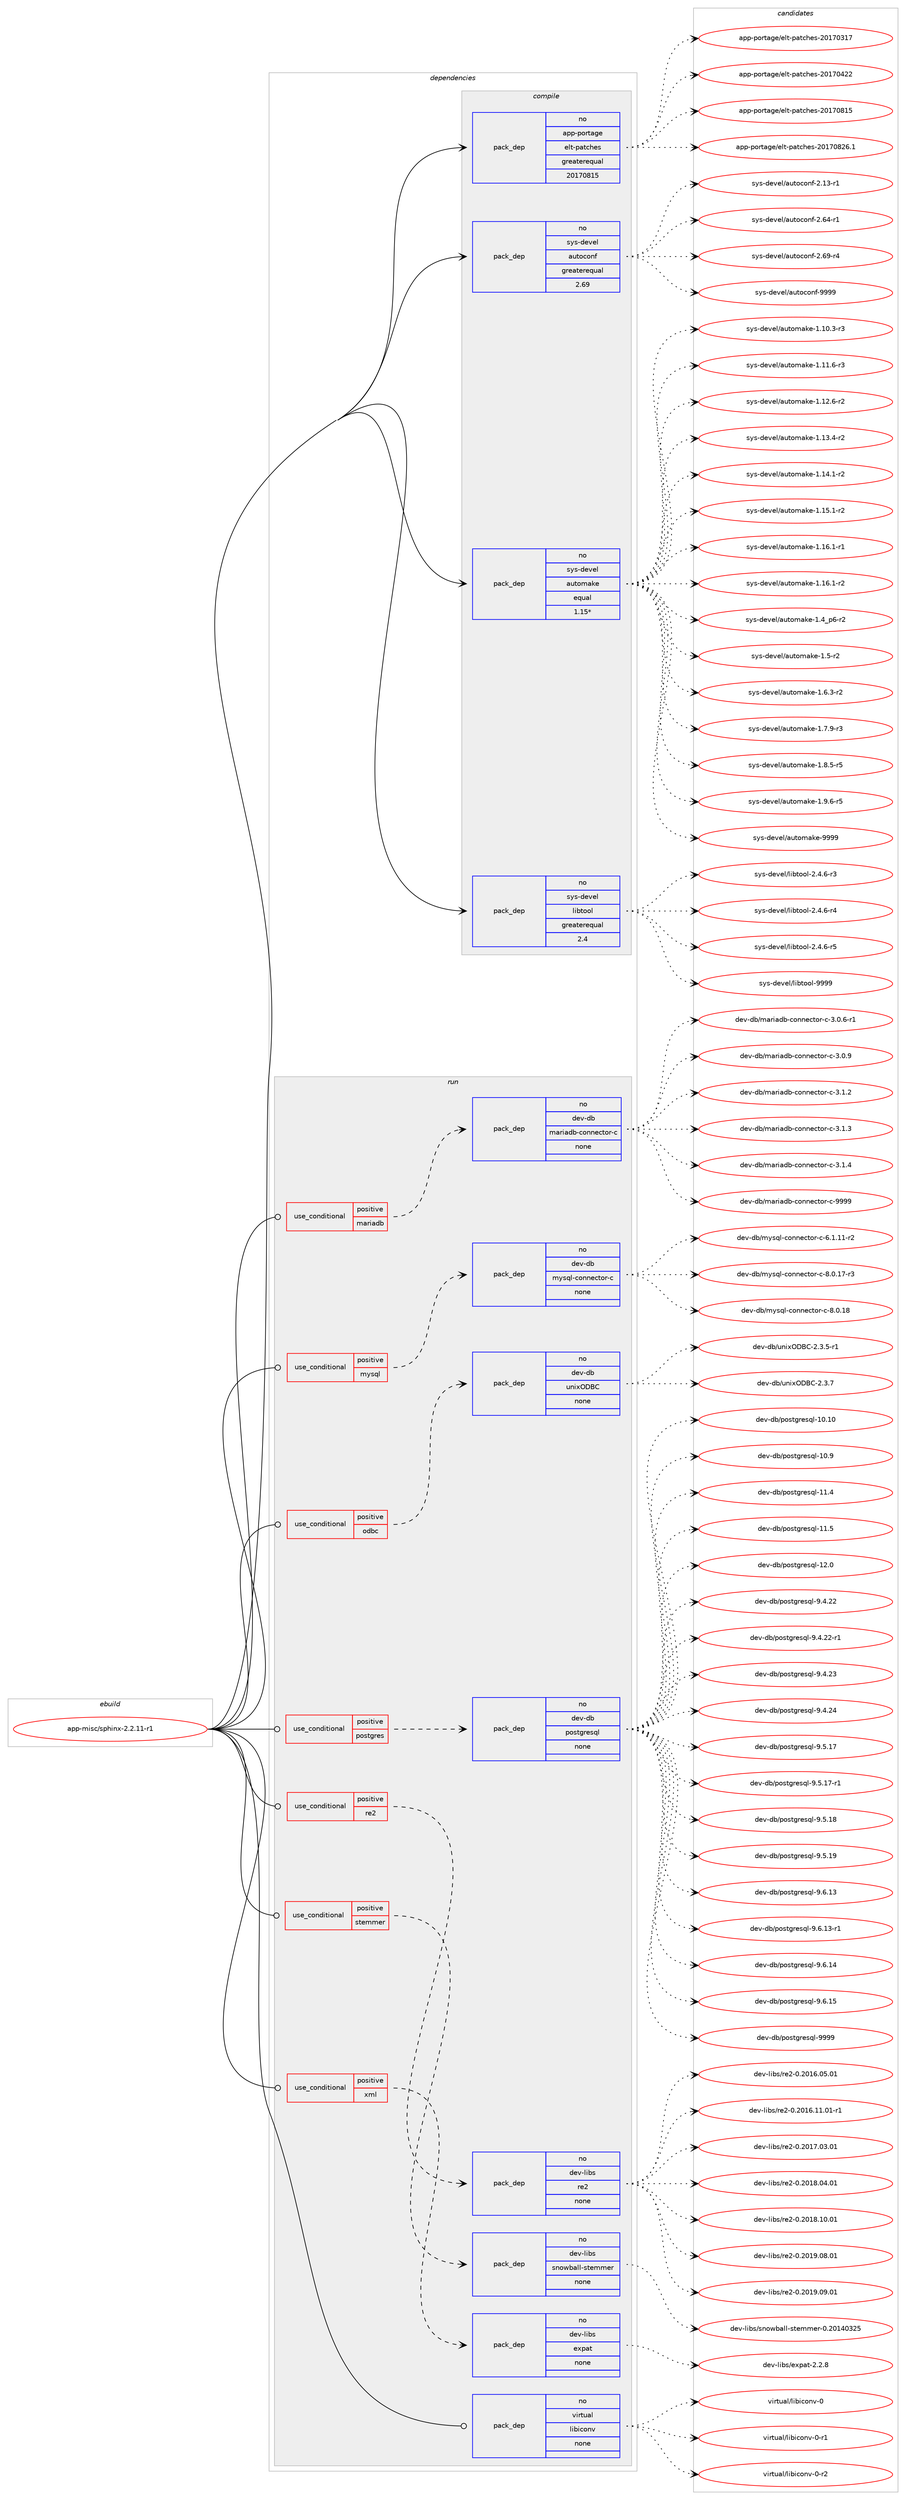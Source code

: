 digraph prolog {

# *************
# Graph options
# *************

newrank=true;
concentrate=true;
compound=true;
graph [rankdir=LR,fontname=Helvetica,fontsize=10,ranksep=1.5];#, ranksep=2.5, nodesep=0.2];
edge  [arrowhead=vee];
node  [fontname=Helvetica,fontsize=10];

# **********
# The ebuild
# **********

subgraph cluster_leftcol {
color=gray;
rank=same;
label=<<i>ebuild</i>>;
id [label="app-misc/sphinx-2.2.11-r1", color=red, width=4, href="../app-misc/sphinx-2.2.11-r1.svg"];
}

# ****************
# The dependencies
# ****************

subgraph cluster_midcol {
color=gray;
label=<<i>dependencies</i>>;
subgraph cluster_compile {
fillcolor="#eeeeee";
style=filled;
label=<<i>compile</i>>;
subgraph pack371834 {
dependency500374 [label=<<TABLE BORDER="0" CELLBORDER="1" CELLSPACING="0" CELLPADDING="4" WIDTH="220"><TR><TD ROWSPAN="6" CELLPADDING="30">pack_dep</TD></TR><TR><TD WIDTH="110">no</TD></TR><TR><TD>app-portage</TD></TR><TR><TD>elt-patches</TD></TR><TR><TD>greaterequal</TD></TR><TR><TD>20170815</TD></TR></TABLE>>, shape=none, color=blue];
}
id:e -> dependency500374:w [weight=20,style="solid",arrowhead="vee"];
subgraph pack371835 {
dependency500375 [label=<<TABLE BORDER="0" CELLBORDER="1" CELLSPACING="0" CELLPADDING="4" WIDTH="220"><TR><TD ROWSPAN="6" CELLPADDING="30">pack_dep</TD></TR><TR><TD WIDTH="110">no</TD></TR><TR><TD>sys-devel</TD></TR><TR><TD>autoconf</TD></TR><TR><TD>greaterequal</TD></TR><TR><TD>2.69</TD></TR></TABLE>>, shape=none, color=blue];
}
id:e -> dependency500375:w [weight=20,style="solid",arrowhead="vee"];
subgraph pack371836 {
dependency500376 [label=<<TABLE BORDER="0" CELLBORDER="1" CELLSPACING="0" CELLPADDING="4" WIDTH="220"><TR><TD ROWSPAN="6" CELLPADDING="30">pack_dep</TD></TR><TR><TD WIDTH="110">no</TD></TR><TR><TD>sys-devel</TD></TR><TR><TD>automake</TD></TR><TR><TD>equal</TD></TR><TR><TD>1.15*</TD></TR></TABLE>>, shape=none, color=blue];
}
id:e -> dependency500376:w [weight=20,style="solid",arrowhead="vee"];
subgraph pack371837 {
dependency500377 [label=<<TABLE BORDER="0" CELLBORDER="1" CELLSPACING="0" CELLPADDING="4" WIDTH="220"><TR><TD ROWSPAN="6" CELLPADDING="30">pack_dep</TD></TR><TR><TD WIDTH="110">no</TD></TR><TR><TD>sys-devel</TD></TR><TR><TD>libtool</TD></TR><TR><TD>greaterequal</TD></TR><TR><TD>2.4</TD></TR></TABLE>>, shape=none, color=blue];
}
id:e -> dependency500377:w [weight=20,style="solid",arrowhead="vee"];
}
subgraph cluster_compileandrun {
fillcolor="#eeeeee";
style=filled;
label=<<i>compile and run</i>>;
}
subgraph cluster_run {
fillcolor="#eeeeee";
style=filled;
label=<<i>run</i>>;
subgraph cond119505 {
dependency500378 [label=<<TABLE BORDER="0" CELLBORDER="1" CELLSPACING="0" CELLPADDING="4"><TR><TD ROWSPAN="3" CELLPADDING="10">use_conditional</TD></TR><TR><TD>positive</TD></TR><TR><TD>mariadb</TD></TR></TABLE>>, shape=none, color=red];
subgraph pack371838 {
dependency500379 [label=<<TABLE BORDER="0" CELLBORDER="1" CELLSPACING="0" CELLPADDING="4" WIDTH="220"><TR><TD ROWSPAN="6" CELLPADDING="30">pack_dep</TD></TR><TR><TD WIDTH="110">no</TD></TR><TR><TD>dev-db</TD></TR><TR><TD>mariadb-connector-c</TD></TR><TR><TD>none</TD></TR><TR><TD></TD></TR></TABLE>>, shape=none, color=blue];
}
dependency500378:e -> dependency500379:w [weight=20,style="dashed",arrowhead="vee"];
}
id:e -> dependency500378:w [weight=20,style="solid",arrowhead="odot"];
subgraph cond119506 {
dependency500380 [label=<<TABLE BORDER="0" CELLBORDER="1" CELLSPACING="0" CELLPADDING="4"><TR><TD ROWSPAN="3" CELLPADDING="10">use_conditional</TD></TR><TR><TD>positive</TD></TR><TR><TD>mysql</TD></TR></TABLE>>, shape=none, color=red];
subgraph pack371839 {
dependency500381 [label=<<TABLE BORDER="0" CELLBORDER="1" CELLSPACING="0" CELLPADDING="4" WIDTH="220"><TR><TD ROWSPAN="6" CELLPADDING="30">pack_dep</TD></TR><TR><TD WIDTH="110">no</TD></TR><TR><TD>dev-db</TD></TR><TR><TD>mysql-connector-c</TD></TR><TR><TD>none</TD></TR><TR><TD></TD></TR></TABLE>>, shape=none, color=blue];
}
dependency500380:e -> dependency500381:w [weight=20,style="dashed",arrowhead="vee"];
}
id:e -> dependency500380:w [weight=20,style="solid",arrowhead="odot"];
subgraph cond119507 {
dependency500382 [label=<<TABLE BORDER="0" CELLBORDER="1" CELLSPACING="0" CELLPADDING="4"><TR><TD ROWSPAN="3" CELLPADDING="10">use_conditional</TD></TR><TR><TD>positive</TD></TR><TR><TD>odbc</TD></TR></TABLE>>, shape=none, color=red];
subgraph pack371840 {
dependency500383 [label=<<TABLE BORDER="0" CELLBORDER="1" CELLSPACING="0" CELLPADDING="4" WIDTH="220"><TR><TD ROWSPAN="6" CELLPADDING="30">pack_dep</TD></TR><TR><TD WIDTH="110">no</TD></TR><TR><TD>dev-db</TD></TR><TR><TD>unixODBC</TD></TR><TR><TD>none</TD></TR><TR><TD></TD></TR></TABLE>>, shape=none, color=blue];
}
dependency500382:e -> dependency500383:w [weight=20,style="dashed",arrowhead="vee"];
}
id:e -> dependency500382:w [weight=20,style="solid",arrowhead="odot"];
subgraph cond119508 {
dependency500384 [label=<<TABLE BORDER="0" CELLBORDER="1" CELLSPACING="0" CELLPADDING="4"><TR><TD ROWSPAN="3" CELLPADDING="10">use_conditional</TD></TR><TR><TD>positive</TD></TR><TR><TD>postgres</TD></TR></TABLE>>, shape=none, color=red];
subgraph pack371841 {
dependency500385 [label=<<TABLE BORDER="0" CELLBORDER="1" CELLSPACING="0" CELLPADDING="4" WIDTH="220"><TR><TD ROWSPAN="6" CELLPADDING="30">pack_dep</TD></TR><TR><TD WIDTH="110">no</TD></TR><TR><TD>dev-db</TD></TR><TR><TD>postgresql</TD></TR><TR><TD>none</TD></TR><TR><TD></TD></TR></TABLE>>, shape=none, color=blue];
}
dependency500384:e -> dependency500385:w [weight=20,style="dashed",arrowhead="vee"];
}
id:e -> dependency500384:w [weight=20,style="solid",arrowhead="odot"];
subgraph cond119509 {
dependency500386 [label=<<TABLE BORDER="0" CELLBORDER="1" CELLSPACING="0" CELLPADDING="4"><TR><TD ROWSPAN="3" CELLPADDING="10">use_conditional</TD></TR><TR><TD>positive</TD></TR><TR><TD>re2</TD></TR></TABLE>>, shape=none, color=red];
subgraph pack371842 {
dependency500387 [label=<<TABLE BORDER="0" CELLBORDER="1" CELLSPACING="0" CELLPADDING="4" WIDTH="220"><TR><TD ROWSPAN="6" CELLPADDING="30">pack_dep</TD></TR><TR><TD WIDTH="110">no</TD></TR><TR><TD>dev-libs</TD></TR><TR><TD>re2</TD></TR><TR><TD>none</TD></TR><TR><TD></TD></TR></TABLE>>, shape=none, color=blue];
}
dependency500386:e -> dependency500387:w [weight=20,style="dashed",arrowhead="vee"];
}
id:e -> dependency500386:w [weight=20,style="solid",arrowhead="odot"];
subgraph cond119510 {
dependency500388 [label=<<TABLE BORDER="0" CELLBORDER="1" CELLSPACING="0" CELLPADDING="4"><TR><TD ROWSPAN="3" CELLPADDING="10">use_conditional</TD></TR><TR><TD>positive</TD></TR><TR><TD>stemmer</TD></TR></TABLE>>, shape=none, color=red];
subgraph pack371843 {
dependency500389 [label=<<TABLE BORDER="0" CELLBORDER="1" CELLSPACING="0" CELLPADDING="4" WIDTH="220"><TR><TD ROWSPAN="6" CELLPADDING="30">pack_dep</TD></TR><TR><TD WIDTH="110">no</TD></TR><TR><TD>dev-libs</TD></TR><TR><TD>snowball-stemmer</TD></TR><TR><TD>none</TD></TR><TR><TD></TD></TR></TABLE>>, shape=none, color=blue];
}
dependency500388:e -> dependency500389:w [weight=20,style="dashed",arrowhead="vee"];
}
id:e -> dependency500388:w [weight=20,style="solid",arrowhead="odot"];
subgraph cond119511 {
dependency500390 [label=<<TABLE BORDER="0" CELLBORDER="1" CELLSPACING="0" CELLPADDING="4"><TR><TD ROWSPAN="3" CELLPADDING="10">use_conditional</TD></TR><TR><TD>positive</TD></TR><TR><TD>xml</TD></TR></TABLE>>, shape=none, color=red];
subgraph pack371844 {
dependency500391 [label=<<TABLE BORDER="0" CELLBORDER="1" CELLSPACING="0" CELLPADDING="4" WIDTH="220"><TR><TD ROWSPAN="6" CELLPADDING="30">pack_dep</TD></TR><TR><TD WIDTH="110">no</TD></TR><TR><TD>dev-libs</TD></TR><TR><TD>expat</TD></TR><TR><TD>none</TD></TR><TR><TD></TD></TR></TABLE>>, shape=none, color=blue];
}
dependency500390:e -> dependency500391:w [weight=20,style="dashed",arrowhead="vee"];
}
id:e -> dependency500390:w [weight=20,style="solid",arrowhead="odot"];
subgraph pack371845 {
dependency500392 [label=<<TABLE BORDER="0" CELLBORDER="1" CELLSPACING="0" CELLPADDING="4" WIDTH="220"><TR><TD ROWSPAN="6" CELLPADDING="30">pack_dep</TD></TR><TR><TD WIDTH="110">no</TD></TR><TR><TD>virtual</TD></TR><TR><TD>libiconv</TD></TR><TR><TD>none</TD></TR><TR><TD></TD></TR></TABLE>>, shape=none, color=blue];
}
id:e -> dependency500392:w [weight=20,style="solid",arrowhead="odot"];
}
}

# **************
# The candidates
# **************

subgraph cluster_choices {
rank=same;
color=gray;
label=<<i>candidates</i>>;

subgraph choice371834 {
color=black;
nodesep=1;
choice97112112451121111141169710310147101108116451129711699104101115455048495548514955 [label="app-portage/elt-patches-20170317", color=red, width=4,href="../app-portage/elt-patches-20170317.svg"];
choice97112112451121111141169710310147101108116451129711699104101115455048495548525050 [label="app-portage/elt-patches-20170422", color=red, width=4,href="../app-portage/elt-patches-20170422.svg"];
choice97112112451121111141169710310147101108116451129711699104101115455048495548564953 [label="app-portage/elt-patches-20170815", color=red, width=4,href="../app-portage/elt-patches-20170815.svg"];
choice971121124511211111411697103101471011081164511297116991041011154550484955485650544649 [label="app-portage/elt-patches-20170826.1", color=red, width=4,href="../app-portage/elt-patches-20170826.1.svg"];
dependency500374:e -> choice97112112451121111141169710310147101108116451129711699104101115455048495548514955:w [style=dotted,weight="100"];
dependency500374:e -> choice97112112451121111141169710310147101108116451129711699104101115455048495548525050:w [style=dotted,weight="100"];
dependency500374:e -> choice97112112451121111141169710310147101108116451129711699104101115455048495548564953:w [style=dotted,weight="100"];
dependency500374:e -> choice971121124511211111411697103101471011081164511297116991041011154550484955485650544649:w [style=dotted,weight="100"];
}
subgraph choice371835 {
color=black;
nodesep=1;
choice1151211154510010111810110847971171161119911111010245504649514511449 [label="sys-devel/autoconf-2.13-r1", color=red, width=4,href="../sys-devel/autoconf-2.13-r1.svg"];
choice1151211154510010111810110847971171161119911111010245504654524511449 [label="sys-devel/autoconf-2.64-r1", color=red, width=4,href="../sys-devel/autoconf-2.64-r1.svg"];
choice1151211154510010111810110847971171161119911111010245504654574511452 [label="sys-devel/autoconf-2.69-r4", color=red, width=4,href="../sys-devel/autoconf-2.69-r4.svg"];
choice115121115451001011181011084797117116111991111101024557575757 [label="sys-devel/autoconf-9999", color=red, width=4,href="../sys-devel/autoconf-9999.svg"];
dependency500375:e -> choice1151211154510010111810110847971171161119911111010245504649514511449:w [style=dotted,weight="100"];
dependency500375:e -> choice1151211154510010111810110847971171161119911111010245504654524511449:w [style=dotted,weight="100"];
dependency500375:e -> choice1151211154510010111810110847971171161119911111010245504654574511452:w [style=dotted,weight="100"];
dependency500375:e -> choice115121115451001011181011084797117116111991111101024557575757:w [style=dotted,weight="100"];
}
subgraph choice371836 {
color=black;
nodesep=1;
choice11512111545100101118101108479711711611110997107101454946494846514511451 [label="sys-devel/automake-1.10.3-r3", color=red, width=4,href="../sys-devel/automake-1.10.3-r3.svg"];
choice11512111545100101118101108479711711611110997107101454946494946544511451 [label="sys-devel/automake-1.11.6-r3", color=red, width=4,href="../sys-devel/automake-1.11.6-r3.svg"];
choice11512111545100101118101108479711711611110997107101454946495046544511450 [label="sys-devel/automake-1.12.6-r2", color=red, width=4,href="../sys-devel/automake-1.12.6-r2.svg"];
choice11512111545100101118101108479711711611110997107101454946495146524511450 [label="sys-devel/automake-1.13.4-r2", color=red, width=4,href="../sys-devel/automake-1.13.4-r2.svg"];
choice11512111545100101118101108479711711611110997107101454946495246494511450 [label="sys-devel/automake-1.14.1-r2", color=red, width=4,href="../sys-devel/automake-1.14.1-r2.svg"];
choice11512111545100101118101108479711711611110997107101454946495346494511450 [label="sys-devel/automake-1.15.1-r2", color=red, width=4,href="../sys-devel/automake-1.15.1-r2.svg"];
choice11512111545100101118101108479711711611110997107101454946495446494511449 [label="sys-devel/automake-1.16.1-r1", color=red, width=4,href="../sys-devel/automake-1.16.1-r1.svg"];
choice11512111545100101118101108479711711611110997107101454946495446494511450 [label="sys-devel/automake-1.16.1-r2", color=red, width=4,href="../sys-devel/automake-1.16.1-r2.svg"];
choice115121115451001011181011084797117116111109971071014549465295112544511450 [label="sys-devel/automake-1.4_p6-r2", color=red, width=4,href="../sys-devel/automake-1.4_p6-r2.svg"];
choice11512111545100101118101108479711711611110997107101454946534511450 [label="sys-devel/automake-1.5-r2", color=red, width=4,href="../sys-devel/automake-1.5-r2.svg"];
choice115121115451001011181011084797117116111109971071014549465446514511450 [label="sys-devel/automake-1.6.3-r2", color=red, width=4,href="../sys-devel/automake-1.6.3-r2.svg"];
choice115121115451001011181011084797117116111109971071014549465546574511451 [label="sys-devel/automake-1.7.9-r3", color=red, width=4,href="../sys-devel/automake-1.7.9-r3.svg"];
choice115121115451001011181011084797117116111109971071014549465646534511453 [label="sys-devel/automake-1.8.5-r5", color=red, width=4,href="../sys-devel/automake-1.8.5-r5.svg"];
choice115121115451001011181011084797117116111109971071014549465746544511453 [label="sys-devel/automake-1.9.6-r5", color=red, width=4,href="../sys-devel/automake-1.9.6-r5.svg"];
choice115121115451001011181011084797117116111109971071014557575757 [label="sys-devel/automake-9999", color=red, width=4,href="../sys-devel/automake-9999.svg"];
dependency500376:e -> choice11512111545100101118101108479711711611110997107101454946494846514511451:w [style=dotted,weight="100"];
dependency500376:e -> choice11512111545100101118101108479711711611110997107101454946494946544511451:w [style=dotted,weight="100"];
dependency500376:e -> choice11512111545100101118101108479711711611110997107101454946495046544511450:w [style=dotted,weight="100"];
dependency500376:e -> choice11512111545100101118101108479711711611110997107101454946495146524511450:w [style=dotted,weight="100"];
dependency500376:e -> choice11512111545100101118101108479711711611110997107101454946495246494511450:w [style=dotted,weight="100"];
dependency500376:e -> choice11512111545100101118101108479711711611110997107101454946495346494511450:w [style=dotted,weight="100"];
dependency500376:e -> choice11512111545100101118101108479711711611110997107101454946495446494511449:w [style=dotted,weight="100"];
dependency500376:e -> choice11512111545100101118101108479711711611110997107101454946495446494511450:w [style=dotted,weight="100"];
dependency500376:e -> choice115121115451001011181011084797117116111109971071014549465295112544511450:w [style=dotted,weight="100"];
dependency500376:e -> choice11512111545100101118101108479711711611110997107101454946534511450:w [style=dotted,weight="100"];
dependency500376:e -> choice115121115451001011181011084797117116111109971071014549465446514511450:w [style=dotted,weight="100"];
dependency500376:e -> choice115121115451001011181011084797117116111109971071014549465546574511451:w [style=dotted,weight="100"];
dependency500376:e -> choice115121115451001011181011084797117116111109971071014549465646534511453:w [style=dotted,weight="100"];
dependency500376:e -> choice115121115451001011181011084797117116111109971071014549465746544511453:w [style=dotted,weight="100"];
dependency500376:e -> choice115121115451001011181011084797117116111109971071014557575757:w [style=dotted,weight="100"];
}
subgraph choice371837 {
color=black;
nodesep=1;
choice1151211154510010111810110847108105981161111111084550465246544511451 [label="sys-devel/libtool-2.4.6-r3", color=red, width=4,href="../sys-devel/libtool-2.4.6-r3.svg"];
choice1151211154510010111810110847108105981161111111084550465246544511452 [label="sys-devel/libtool-2.4.6-r4", color=red, width=4,href="../sys-devel/libtool-2.4.6-r4.svg"];
choice1151211154510010111810110847108105981161111111084550465246544511453 [label="sys-devel/libtool-2.4.6-r5", color=red, width=4,href="../sys-devel/libtool-2.4.6-r5.svg"];
choice1151211154510010111810110847108105981161111111084557575757 [label="sys-devel/libtool-9999", color=red, width=4,href="../sys-devel/libtool-9999.svg"];
dependency500377:e -> choice1151211154510010111810110847108105981161111111084550465246544511451:w [style=dotted,weight="100"];
dependency500377:e -> choice1151211154510010111810110847108105981161111111084550465246544511452:w [style=dotted,weight="100"];
dependency500377:e -> choice1151211154510010111810110847108105981161111111084550465246544511453:w [style=dotted,weight="100"];
dependency500377:e -> choice1151211154510010111810110847108105981161111111084557575757:w [style=dotted,weight="100"];
}
subgraph choice371838 {
color=black;
nodesep=1;
choice10010111845100984710997114105971009845991111101101019911611111445994551464846544511449 [label="dev-db/mariadb-connector-c-3.0.6-r1", color=red, width=4,href="../dev-db/mariadb-connector-c-3.0.6-r1.svg"];
choice1001011184510098471099711410597100984599111110110101991161111144599455146484657 [label="dev-db/mariadb-connector-c-3.0.9", color=red, width=4,href="../dev-db/mariadb-connector-c-3.0.9.svg"];
choice1001011184510098471099711410597100984599111110110101991161111144599455146494650 [label="dev-db/mariadb-connector-c-3.1.2", color=red, width=4,href="../dev-db/mariadb-connector-c-3.1.2.svg"];
choice1001011184510098471099711410597100984599111110110101991161111144599455146494651 [label="dev-db/mariadb-connector-c-3.1.3", color=red, width=4,href="../dev-db/mariadb-connector-c-3.1.3.svg"];
choice1001011184510098471099711410597100984599111110110101991161111144599455146494652 [label="dev-db/mariadb-connector-c-3.1.4", color=red, width=4,href="../dev-db/mariadb-connector-c-3.1.4.svg"];
choice10010111845100984710997114105971009845991111101101019911611111445994557575757 [label="dev-db/mariadb-connector-c-9999", color=red, width=4,href="../dev-db/mariadb-connector-c-9999.svg"];
dependency500379:e -> choice10010111845100984710997114105971009845991111101101019911611111445994551464846544511449:w [style=dotted,weight="100"];
dependency500379:e -> choice1001011184510098471099711410597100984599111110110101991161111144599455146484657:w [style=dotted,weight="100"];
dependency500379:e -> choice1001011184510098471099711410597100984599111110110101991161111144599455146494650:w [style=dotted,weight="100"];
dependency500379:e -> choice1001011184510098471099711410597100984599111110110101991161111144599455146494651:w [style=dotted,weight="100"];
dependency500379:e -> choice1001011184510098471099711410597100984599111110110101991161111144599455146494652:w [style=dotted,weight="100"];
dependency500379:e -> choice10010111845100984710997114105971009845991111101101019911611111445994557575757:w [style=dotted,weight="100"];
}
subgraph choice371839 {
color=black;
nodesep=1;
choice1001011184510098471091211151131084599111110110101991161111144599455446494649494511450 [label="dev-db/mysql-connector-c-6.1.11-r2", color=red, width=4,href="../dev-db/mysql-connector-c-6.1.11-r2.svg"];
choice1001011184510098471091211151131084599111110110101991161111144599455646484649554511451 [label="dev-db/mysql-connector-c-8.0.17-r3", color=red, width=4,href="../dev-db/mysql-connector-c-8.0.17-r3.svg"];
choice100101118451009847109121115113108459911111011010199116111114459945564648464956 [label="dev-db/mysql-connector-c-8.0.18", color=red, width=4,href="../dev-db/mysql-connector-c-8.0.18.svg"];
dependency500381:e -> choice1001011184510098471091211151131084599111110110101991161111144599455446494649494511450:w [style=dotted,weight="100"];
dependency500381:e -> choice1001011184510098471091211151131084599111110110101991161111144599455646484649554511451:w [style=dotted,weight="100"];
dependency500381:e -> choice100101118451009847109121115113108459911111011010199116111114459945564648464956:w [style=dotted,weight="100"];
}
subgraph choice371840 {
color=black;
nodesep=1;
choice100101118451009847117110105120796866674550465146534511449 [label="dev-db/unixODBC-2.3.5-r1", color=red, width=4,href="../dev-db/unixODBC-2.3.5-r1.svg"];
choice10010111845100984711711010512079686667455046514655 [label="dev-db/unixODBC-2.3.7", color=red, width=4,href="../dev-db/unixODBC-2.3.7.svg"];
dependency500383:e -> choice100101118451009847117110105120796866674550465146534511449:w [style=dotted,weight="100"];
dependency500383:e -> choice10010111845100984711711010512079686667455046514655:w [style=dotted,weight="100"];
}
subgraph choice371841 {
color=black;
nodesep=1;
choice100101118451009847112111115116103114101115113108454948464948 [label="dev-db/postgresql-10.10", color=red, width=4,href="../dev-db/postgresql-10.10.svg"];
choice1001011184510098471121111151161031141011151131084549484657 [label="dev-db/postgresql-10.9", color=red, width=4,href="../dev-db/postgresql-10.9.svg"];
choice1001011184510098471121111151161031141011151131084549494652 [label="dev-db/postgresql-11.4", color=red, width=4,href="../dev-db/postgresql-11.4.svg"];
choice1001011184510098471121111151161031141011151131084549494653 [label="dev-db/postgresql-11.5", color=red, width=4,href="../dev-db/postgresql-11.5.svg"];
choice1001011184510098471121111151161031141011151131084549504648 [label="dev-db/postgresql-12.0", color=red, width=4,href="../dev-db/postgresql-12.0.svg"];
choice10010111845100984711211111511610311410111511310845574652465050 [label="dev-db/postgresql-9.4.22", color=red, width=4,href="../dev-db/postgresql-9.4.22.svg"];
choice100101118451009847112111115116103114101115113108455746524650504511449 [label="dev-db/postgresql-9.4.22-r1", color=red, width=4,href="../dev-db/postgresql-9.4.22-r1.svg"];
choice10010111845100984711211111511610311410111511310845574652465051 [label="dev-db/postgresql-9.4.23", color=red, width=4,href="../dev-db/postgresql-9.4.23.svg"];
choice10010111845100984711211111511610311410111511310845574652465052 [label="dev-db/postgresql-9.4.24", color=red, width=4,href="../dev-db/postgresql-9.4.24.svg"];
choice10010111845100984711211111511610311410111511310845574653464955 [label="dev-db/postgresql-9.5.17", color=red, width=4,href="../dev-db/postgresql-9.5.17.svg"];
choice100101118451009847112111115116103114101115113108455746534649554511449 [label="dev-db/postgresql-9.5.17-r1", color=red, width=4,href="../dev-db/postgresql-9.5.17-r1.svg"];
choice10010111845100984711211111511610311410111511310845574653464956 [label="dev-db/postgresql-9.5.18", color=red, width=4,href="../dev-db/postgresql-9.5.18.svg"];
choice10010111845100984711211111511610311410111511310845574653464957 [label="dev-db/postgresql-9.5.19", color=red, width=4,href="../dev-db/postgresql-9.5.19.svg"];
choice10010111845100984711211111511610311410111511310845574654464951 [label="dev-db/postgresql-9.6.13", color=red, width=4,href="../dev-db/postgresql-9.6.13.svg"];
choice100101118451009847112111115116103114101115113108455746544649514511449 [label="dev-db/postgresql-9.6.13-r1", color=red, width=4,href="../dev-db/postgresql-9.6.13-r1.svg"];
choice10010111845100984711211111511610311410111511310845574654464952 [label="dev-db/postgresql-9.6.14", color=red, width=4,href="../dev-db/postgresql-9.6.14.svg"];
choice10010111845100984711211111511610311410111511310845574654464953 [label="dev-db/postgresql-9.6.15", color=red, width=4,href="../dev-db/postgresql-9.6.15.svg"];
choice1001011184510098471121111151161031141011151131084557575757 [label="dev-db/postgresql-9999", color=red, width=4,href="../dev-db/postgresql-9999.svg"];
dependency500385:e -> choice100101118451009847112111115116103114101115113108454948464948:w [style=dotted,weight="100"];
dependency500385:e -> choice1001011184510098471121111151161031141011151131084549484657:w [style=dotted,weight="100"];
dependency500385:e -> choice1001011184510098471121111151161031141011151131084549494652:w [style=dotted,weight="100"];
dependency500385:e -> choice1001011184510098471121111151161031141011151131084549494653:w [style=dotted,weight="100"];
dependency500385:e -> choice1001011184510098471121111151161031141011151131084549504648:w [style=dotted,weight="100"];
dependency500385:e -> choice10010111845100984711211111511610311410111511310845574652465050:w [style=dotted,weight="100"];
dependency500385:e -> choice100101118451009847112111115116103114101115113108455746524650504511449:w [style=dotted,weight="100"];
dependency500385:e -> choice10010111845100984711211111511610311410111511310845574652465051:w [style=dotted,weight="100"];
dependency500385:e -> choice10010111845100984711211111511610311410111511310845574652465052:w [style=dotted,weight="100"];
dependency500385:e -> choice10010111845100984711211111511610311410111511310845574653464955:w [style=dotted,weight="100"];
dependency500385:e -> choice100101118451009847112111115116103114101115113108455746534649554511449:w [style=dotted,weight="100"];
dependency500385:e -> choice10010111845100984711211111511610311410111511310845574653464956:w [style=dotted,weight="100"];
dependency500385:e -> choice10010111845100984711211111511610311410111511310845574653464957:w [style=dotted,weight="100"];
dependency500385:e -> choice10010111845100984711211111511610311410111511310845574654464951:w [style=dotted,weight="100"];
dependency500385:e -> choice100101118451009847112111115116103114101115113108455746544649514511449:w [style=dotted,weight="100"];
dependency500385:e -> choice10010111845100984711211111511610311410111511310845574654464952:w [style=dotted,weight="100"];
dependency500385:e -> choice10010111845100984711211111511610311410111511310845574654464953:w [style=dotted,weight="100"];
dependency500385:e -> choice1001011184510098471121111151161031141011151131084557575757:w [style=dotted,weight="100"];
}
subgraph choice371842 {
color=black;
nodesep=1;
choice1001011184510810598115471141015045484650484954464853464849 [label="dev-libs/re2-0.2016.05.01", color=red, width=4,href="../dev-libs/re2-0.2016.05.01.svg"];
choice10010111845108105981154711410150454846504849544649494648494511449 [label="dev-libs/re2-0.2016.11.01-r1", color=red, width=4,href="../dev-libs/re2-0.2016.11.01-r1.svg"];
choice1001011184510810598115471141015045484650484955464851464849 [label="dev-libs/re2-0.2017.03.01", color=red, width=4,href="../dev-libs/re2-0.2017.03.01.svg"];
choice1001011184510810598115471141015045484650484956464852464849 [label="dev-libs/re2-0.2018.04.01", color=red, width=4,href="../dev-libs/re2-0.2018.04.01.svg"];
choice1001011184510810598115471141015045484650484956464948464849 [label="dev-libs/re2-0.2018.10.01", color=red, width=4,href="../dev-libs/re2-0.2018.10.01.svg"];
choice1001011184510810598115471141015045484650484957464856464849 [label="dev-libs/re2-0.2019.08.01", color=red, width=4,href="../dev-libs/re2-0.2019.08.01.svg"];
choice1001011184510810598115471141015045484650484957464857464849 [label="dev-libs/re2-0.2019.09.01", color=red, width=4,href="../dev-libs/re2-0.2019.09.01.svg"];
dependency500387:e -> choice1001011184510810598115471141015045484650484954464853464849:w [style=dotted,weight="100"];
dependency500387:e -> choice10010111845108105981154711410150454846504849544649494648494511449:w [style=dotted,weight="100"];
dependency500387:e -> choice1001011184510810598115471141015045484650484955464851464849:w [style=dotted,weight="100"];
dependency500387:e -> choice1001011184510810598115471141015045484650484956464852464849:w [style=dotted,weight="100"];
dependency500387:e -> choice1001011184510810598115471141015045484650484956464948464849:w [style=dotted,weight="100"];
dependency500387:e -> choice1001011184510810598115471141015045484650484957464856464849:w [style=dotted,weight="100"];
dependency500387:e -> choice1001011184510810598115471141015045484650484957464857464849:w [style=dotted,weight="100"];
}
subgraph choice371843 {
color=black;
nodesep=1;
choice1001011184510810598115471151101111199897108108451151161011091091011144548465048495248515053 [label="dev-libs/snowball-stemmer-0.20140325", color=red, width=4,href="../dev-libs/snowball-stemmer-0.20140325.svg"];
dependency500389:e -> choice1001011184510810598115471151101111199897108108451151161011091091011144548465048495248515053:w [style=dotted,weight="100"];
}
subgraph choice371844 {
color=black;
nodesep=1;
choice10010111845108105981154710112011297116455046504656 [label="dev-libs/expat-2.2.8", color=red, width=4,href="../dev-libs/expat-2.2.8.svg"];
dependency500391:e -> choice10010111845108105981154710112011297116455046504656:w [style=dotted,weight="100"];
}
subgraph choice371845 {
color=black;
nodesep=1;
choice118105114116117971084710810598105991111101184548 [label="virtual/libiconv-0", color=red, width=4,href="../virtual/libiconv-0.svg"];
choice1181051141161179710847108105981059911111011845484511449 [label="virtual/libiconv-0-r1", color=red, width=4,href="../virtual/libiconv-0-r1.svg"];
choice1181051141161179710847108105981059911111011845484511450 [label="virtual/libiconv-0-r2", color=red, width=4,href="../virtual/libiconv-0-r2.svg"];
dependency500392:e -> choice118105114116117971084710810598105991111101184548:w [style=dotted,weight="100"];
dependency500392:e -> choice1181051141161179710847108105981059911111011845484511449:w [style=dotted,weight="100"];
dependency500392:e -> choice1181051141161179710847108105981059911111011845484511450:w [style=dotted,weight="100"];
}
}

}
